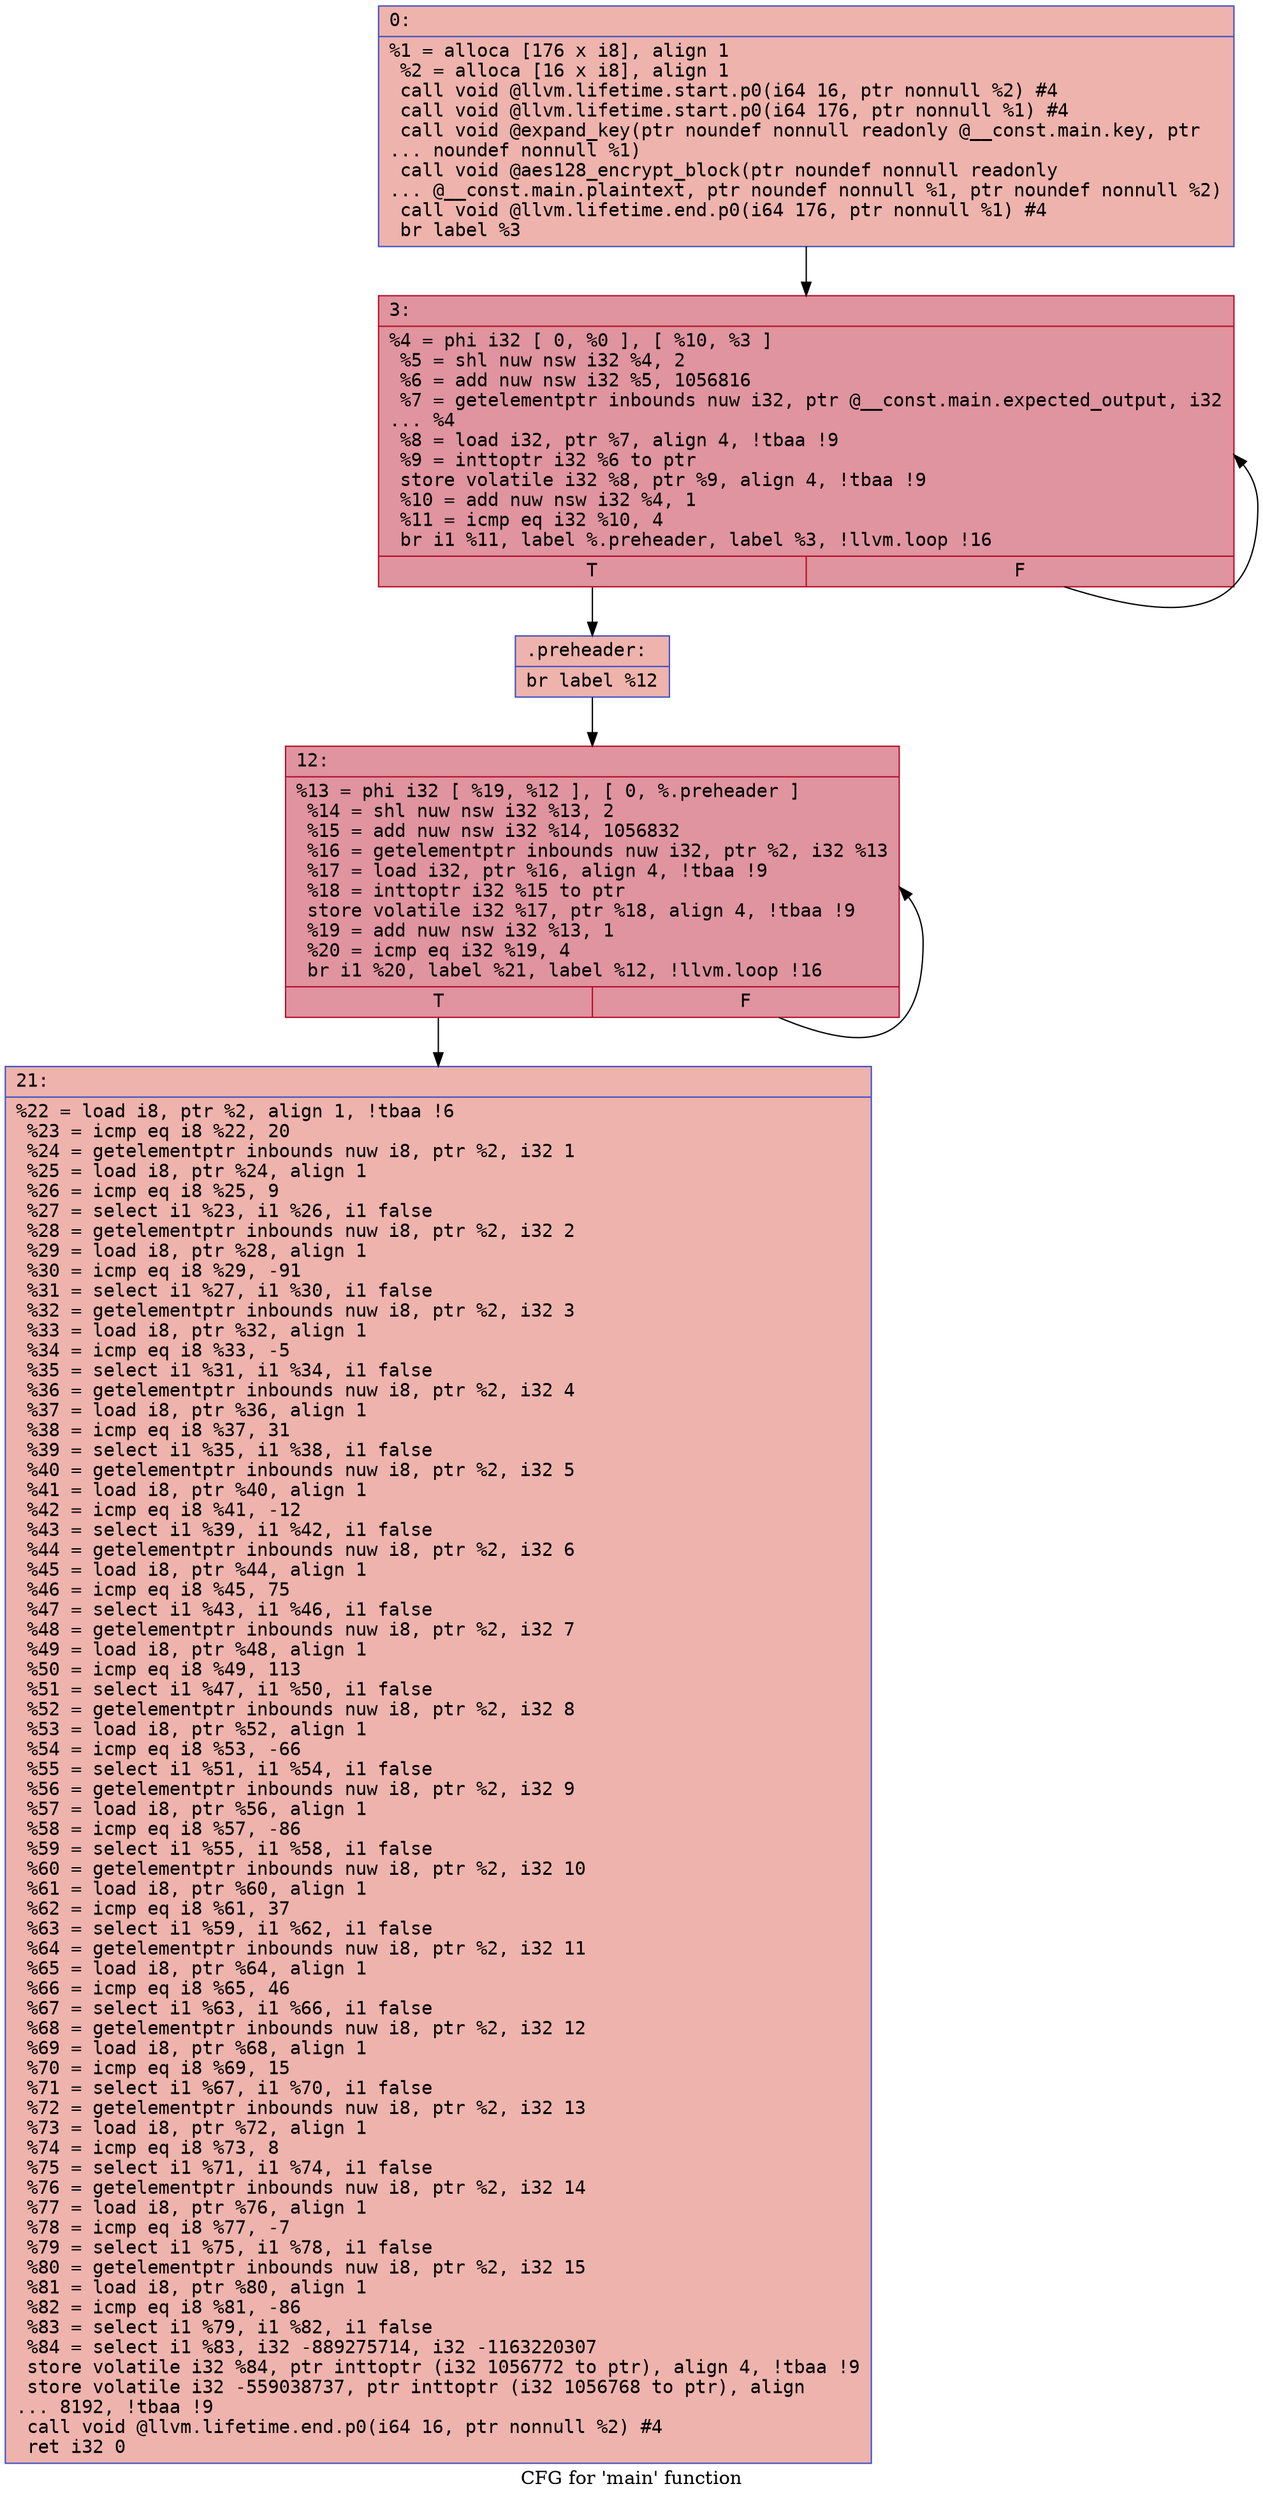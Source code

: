 digraph "CFG for 'main' function" {
	label="CFG for 'main' function";

	Node0x214e8b80 [shape=record,color="#3d50c3ff", style=filled, fillcolor="#d6524470" fontname="Courier",label="{0:\l|  %1 = alloca [176 x i8], align 1\l  %2 = alloca [16 x i8], align 1\l  call void @llvm.lifetime.start.p0(i64 16, ptr nonnull %2) #4\l  call void @llvm.lifetime.start.p0(i64 176, ptr nonnull %1) #4\l  call void @expand_key(ptr noundef nonnull readonly @__const.main.key, ptr\l... noundef nonnull %1)\l  call void @aes128_encrypt_block(ptr noundef nonnull readonly\l... @__const.main.plaintext, ptr noundef nonnull %1, ptr noundef nonnull %2)\l  call void @llvm.lifetime.end.p0(i64 176, ptr nonnull %1) #4\l  br label %3\l}"];
	Node0x214e8b80 -> Node0x214ee650;
	Node0x214ee650 [shape=record,color="#b70d28ff", style=filled, fillcolor="#b70d2870" fontname="Courier",label="{3:\l|  %4 = phi i32 [ 0, %0 ], [ %10, %3 ]\l  %5 = shl nuw nsw i32 %4, 2\l  %6 = add nuw nsw i32 %5, 1056816\l  %7 = getelementptr inbounds nuw i32, ptr @__const.main.expected_output, i32\l... %4\l  %8 = load i32, ptr %7, align 4, !tbaa !9\l  %9 = inttoptr i32 %6 to ptr\l  store volatile i32 %8, ptr %9, align 4, !tbaa !9\l  %10 = add nuw nsw i32 %4, 1\l  %11 = icmp eq i32 %10, 4\l  br i1 %11, label %.preheader, label %3, !llvm.loop !16\l|{<s0>T|<s1>F}}"];
	Node0x214ee650:s0 -> Node0x214eec80;
	Node0x214ee650:s1 -> Node0x214ee650;
	Node0x214eec80 [shape=record,color="#3d50c3ff", style=filled, fillcolor="#d6524470" fontname="Courier",label="{.preheader:\l|  br label %12\l}"];
	Node0x214eec80 -> Node0x214eedc0;
	Node0x214eedc0 [shape=record,color="#b70d28ff", style=filled, fillcolor="#b70d2870" fontname="Courier",label="{12:\l|  %13 = phi i32 [ %19, %12 ], [ 0, %.preheader ]\l  %14 = shl nuw nsw i32 %13, 2\l  %15 = add nuw nsw i32 %14, 1056832\l  %16 = getelementptr inbounds nuw i32, ptr %2, i32 %13\l  %17 = load i32, ptr %16, align 4, !tbaa !9\l  %18 = inttoptr i32 %15 to ptr\l  store volatile i32 %17, ptr %18, align 4, !tbaa !9\l  %19 = add nuw nsw i32 %13, 1\l  %20 = icmp eq i32 %19, 4\l  br i1 %20, label %21, label %12, !llvm.loop !16\l|{<s0>T|<s1>F}}"];
	Node0x214eedc0:s0 -> Node0x214efa80;
	Node0x214eedc0:s1 -> Node0x214eedc0;
	Node0x214efa80 [shape=record,color="#3d50c3ff", style=filled, fillcolor="#d6524470" fontname="Courier",label="{21:\l|  %22 = load i8, ptr %2, align 1, !tbaa !6\l  %23 = icmp eq i8 %22, 20\l  %24 = getelementptr inbounds nuw i8, ptr %2, i32 1\l  %25 = load i8, ptr %24, align 1\l  %26 = icmp eq i8 %25, 9\l  %27 = select i1 %23, i1 %26, i1 false\l  %28 = getelementptr inbounds nuw i8, ptr %2, i32 2\l  %29 = load i8, ptr %28, align 1\l  %30 = icmp eq i8 %29, -91\l  %31 = select i1 %27, i1 %30, i1 false\l  %32 = getelementptr inbounds nuw i8, ptr %2, i32 3\l  %33 = load i8, ptr %32, align 1\l  %34 = icmp eq i8 %33, -5\l  %35 = select i1 %31, i1 %34, i1 false\l  %36 = getelementptr inbounds nuw i8, ptr %2, i32 4\l  %37 = load i8, ptr %36, align 1\l  %38 = icmp eq i8 %37, 31\l  %39 = select i1 %35, i1 %38, i1 false\l  %40 = getelementptr inbounds nuw i8, ptr %2, i32 5\l  %41 = load i8, ptr %40, align 1\l  %42 = icmp eq i8 %41, -12\l  %43 = select i1 %39, i1 %42, i1 false\l  %44 = getelementptr inbounds nuw i8, ptr %2, i32 6\l  %45 = load i8, ptr %44, align 1\l  %46 = icmp eq i8 %45, 75\l  %47 = select i1 %43, i1 %46, i1 false\l  %48 = getelementptr inbounds nuw i8, ptr %2, i32 7\l  %49 = load i8, ptr %48, align 1\l  %50 = icmp eq i8 %49, 113\l  %51 = select i1 %47, i1 %50, i1 false\l  %52 = getelementptr inbounds nuw i8, ptr %2, i32 8\l  %53 = load i8, ptr %52, align 1\l  %54 = icmp eq i8 %53, -66\l  %55 = select i1 %51, i1 %54, i1 false\l  %56 = getelementptr inbounds nuw i8, ptr %2, i32 9\l  %57 = load i8, ptr %56, align 1\l  %58 = icmp eq i8 %57, -86\l  %59 = select i1 %55, i1 %58, i1 false\l  %60 = getelementptr inbounds nuw i8, ptr %2, i32 10\l  %61 = load i8, ptr %60, align 1\l  %62 = icmp eq i8 %61, 37\l  %63 = select i1 %59, i1 %62, i1 false\l  %64 = getelementptr inbounds nuw i8, ptr %2, i32 11\l  %65 = load i8, ptr %64, align 1\l  %66 = icmp eq i8 %65, 46\l  %67 = select i1 %63, i1 %66, i1 false\l  %68 = getelementptr inbounds nuw i8, ptr %2, i32 12\l  %69 = load i8, ptr %68, align 1\l  %70 = icmp eq i8 %69, 15\l  %71 = select i1 %67, i1 %70, i1 false\l  %72 = getelementptr inbounds nuw i8, ptr %2, i32 13\l  %73 = load i8, ptr %72, align 1\l  %74 = icmp eq i8 %73, 8\l  %75 = select i1 %71, i1 %74, i1 false\l  %76 = getelementptr inbounds nuw i8, ptr %2, i32 14\l  %77 = load i8, ptr %76, align 1\l  %78 = icmp eq i8 %77, -7\l  %79 = select i1 %75, i1 %78, i1 false\l  %80 = getelementptr inbounds nuw i8, ptr %2, i32 15\l  %81 = load i8, ptr %80, align 1\l  %82 = icmp eq i8 %81, -86\l  %83 = select i1 %79, i1 %82, i1 false\l  %84 = select i1 %83, i32 -889275714, i32 -1163220307\l  store volatile i32 %84, ptr inttoptr (i32 1056772 to ptr), align 4, !tbaa !9\l  store volatile i32 -559038737, ptr inttoptr (i32 1056768 to ptr), align\l... 8192, !tbaa !9\l  call void @llvm.lifetime.end.p0(i64 16, ptr nonnull %2) #4\l  ret i32 0\l}"];
}
